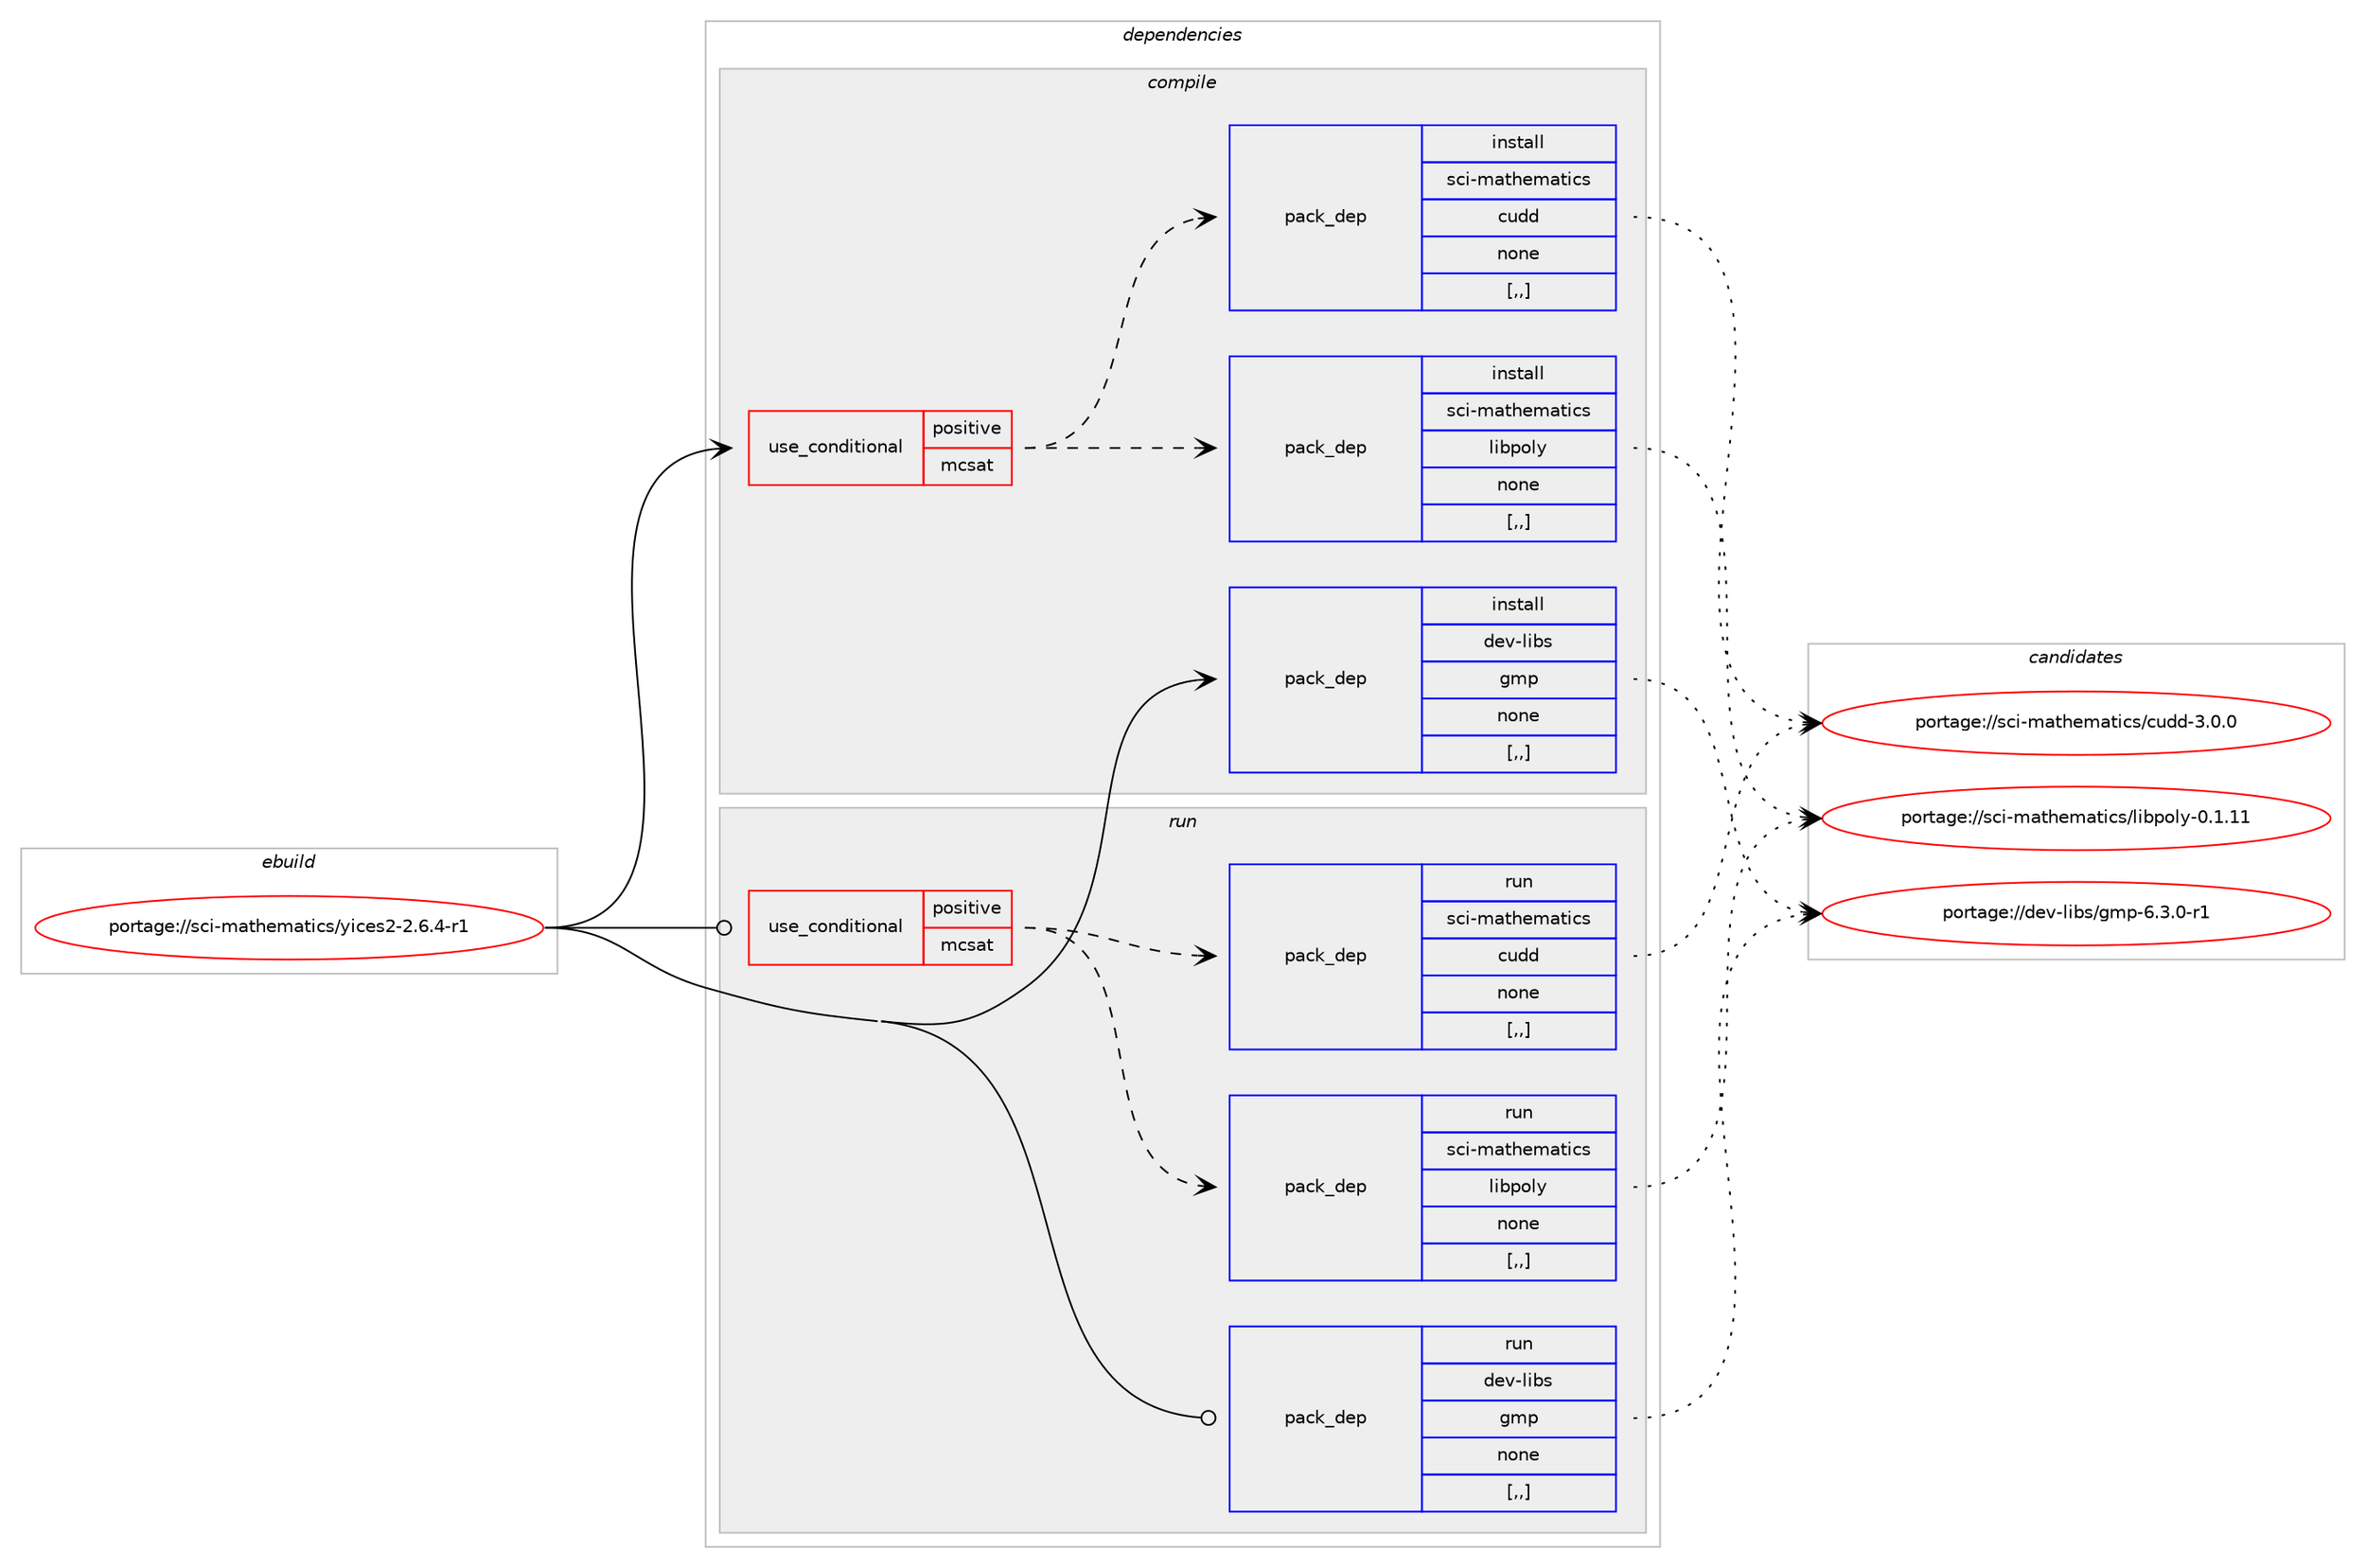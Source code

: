 digraph prolog {

# *************
# Graph options
# *************

newrank=true;
concentrate=true;
compound=true;
graph [rankdir=LR,fontname=Helvetica,fontsize=10,ranksep=1.5];#, ranksep=2.5, nodesep=0.2];
edge  [arrowhead=vee];
node  [fontname=Helvetica,fontsize=10];

# **********
# The ebuild
# **********

subgraph cluster_leftcol {
color=gray;
label=<<i>ebuild</i>>;
id [label="portage://sci-mathematics/yices2-2.6.4-r1", color=red, width=4, href="../sci-mathematics/yices2-2.6.4-r1.svg"];
}

# ****************
# The dependencies
# ****************

subgraph cluster_midcol {
color=gray;
label=<<i>dependencies</i>>;
subgraph cluster_compile {
fillcolor="#eeeeee";
style=filled;
label=<<i>compile</i>>;
subgraph cond108878 {
dependency410388 [label=<<TABLE BORDER="0" CELLBORDER="1" CELLSPACING="0" CELLPADDING="4"><TR><TD ROWSPAN="3" CELLPADDING="10">use_conditional</TD></TR><TR><TD>positive</TD></TR><TR><TD>mcsat</TD></TR></TABLE>>, shape=none, color=red];
subgraph pack298608 {
dependency410389 [label=<<TABLE BORDER="0" CELLBORDER="1" CELLSPACING="0" CELLPADDING="4" WIDTH="220"><TR><TD ROWSPAN="6" CELLPADDING="30">pack_dep</TD></TR><TR><TD WIDTH="110">install</TD></TR><TR><TD>sci-mathematics</TD></TR><TR><TD>libpoly</TD></TR><TR><TD>none</TD></TR><TR><TD>[,,]</TD></TR></TABLE>>, shape=none, color=blue];
}
dependency410388:e -> dependency410389:w [weight=20,style="dashed",arrowhead="vee"];
subgraph pack298609 {
dependency410390 [label=<<TABLE BORDER="0" CELLBORDER="1" CELLSPACING="0" CELLPADDING="4" WIDTH="220"><TR><TD ROWSPAN="6" CELLPADDING="30">pack_dep</TD></TR><TR><TD WIDTH="110">install</TD></TR><TR><TD>sci-mathematics</TD></TR><TR><TD>cudd</TD></TR><TR><TD>none</TD></TR><TR><TD>[,,]</TD></TR></TABLE>>, shape=none, color=blue];
}
dependency410388:e -> dependency410390:w [weight=20,style="dashed",arrowhead="vee"];
}
id:e -> dependency410388:w [weight=20,style="solid",arrowhead="vee"];
subgraph pack298610 {
dependency410391 [label=<<TABLE BORDER="0" CELLBORDER="1" CELLSPACING="0" CELLPADDING="4" WIDTH="220"><TR><TD ROWSPAN="6" CELLPADDING="30">pack_dep</TD></TR><TR><TD WIDTH="110">install</TD></TR><TR><TD>dev-libs</TD></TR><TR><TD>gmp</TD></TR><TR><TD>none</TD></TR><TR><TD>[,,]</TD></TR></TABLE>>, shape=none, color=blue];
}
id:e -> dependency410391:w [weight=20,style="solid",arrowhead="vee"];
}
subgraph cluster_compileandrun {
fillcolor="#eeeeee";
style=filled;
label=<<i>compile and run</i>>;
}
subgraph cluster_run {
fillcolor="#eeeeee";
style=filled;
label=<<i>run</i>>;
subgraph cond108879 {
dependency410392 [label=<<TABLE BORDER="0" CELLBORDER="1" CELLSPACING="0" CELLPADDING="4"><TR><TD ROWSPAN="3" CELLPADDING="10">use_conditional</TD></TR><TR><TD>positive</TD></TR><TR><TD>mcsat</TD></TR></TABLE>>, shape=none, color=red];
subgraph pack298611 {
dependency410393 [label=<<TABLE BORDER="0" CELLBORDER="1" CELLSPACING="0" CELLPADDING="4" WIDTH="220"><TR><TD ROWSPAN="6" CELLPADDING="30">pack_dep</TD></TR><TR><TD WIDTH="110">run</TD></TR><TR><TD>sci-mathematics</TD></TR><TR><TD>libpoly</TD></TR><TR><TD>none</TD></TR><TR><TD>[,,]</TD></TR></TABLE>>, shape=none, color=blue];
}
dependency410392:e -> dependency410393:w [weight=20,style="dashed",arrowhead="vee"];
subgraph pack298612 {
dependency410394 [label=<<TABLE BORDER="0" CELLBORDER="1" CELLSPACING="0" CELLPADDING="4" WIDTH="220"><TR><TD ROWSPAN="6" CELLPADDING="30">pack_dep</TD></TR><TR><TD WIDTH="110">run</TD></TR><TR><TD>sci-mathematics</TD></TR><TR><TD>cudd</TD></TR><TR><TD>none</TD></TR><TR><TD>[,,]</TD></TR></TABLE>>, shape=none, color=blue];
}
dependency410392:e -> dependency410394:w [weight=20,style="dashed",arrowhead="vee"];
}
id:e -> dependency410392:w [weight=20,style="solid",arrowhead="odot"];
subgraph pack298613 {
dependency410395 [label=<<TABLE BORDER="0" CELLBORDER="1" CELLSPACING="0" CELLPADDING="4" WIDTH="220"><TR><TD ROWSPAN="6" CELLPADDING="30">pack_dep</TD></TR><TR><TD WIDTH="110">run</TD></TR><TR><TD>dev-libs</TD></TR><TR><TD>gmp</TD></TR><TR><TD>none</TD></TR><TR><TD>[,,]</TD></TR></TABLE>>, shape=none, color=blue];
}
id:e -> dependency410395:w [weight=20,style="solid",arrowhead="odot"];
}
}

# **************
# The candidates
# **************

subgraph cluster_choices {
rank=same;
color=gray;
label=<<i>candidates</i>>;

subgraph choice298608 {
color=black;
nodesep=1;
choice1159910545109971161041011099711610599115471081059811211110812145484649464949 [label="portage://sci-mathematics/libpoly-0.1.11", color=red, width=4,href="../sci-mathematics/libpoly-0.1.11.svg"];
dependency410389:e -> choice1159910545109971161041011099711610599115471081059811211110812145484649464949:w [style=dotted,weight="100"];
}
subgraph choice298609 {
color=black;
nodesep=1;
choice11599105451099711610410110997116105991154799117100100455146484648 [label="portage://sci-mathematics/cudd-3.0.0", color=red, width=4,href="../sci-mathematics/cudd-3.0.0.svg"];
dependency410390:e -> choice11599105451099711610410110997116105991154799117100100455146484648:w [style=dotted,weight="100"];
}
subgraph choice298610 {
color=black;
nodesep=1;
choice1001011184510810598115471031091124554465146484511449 [label="portage://dev-libs/gmp-6.3.0-r1", color=red, width=4,href="../dev-libs/gmp-6.3.0-r1.svg"];
dependency410391:e -> choice1001011184510810598115471031091124554465146484511449:w [style=dotted,weight="100"];
}
subgraph choice298611 {
color=black;
nodesep=1;
choice1159910545109971161041011099711610599115471081059811211110812145484649464949 [label="portage://sci-mathematics/libpoly-0.1.11", color=red, width=4,href="../sci-mathematics/libpoly-0.1.11.svg"];
dependency410393:e -> choice1159910545109971161041011099711610599115471081059811211110812145484649464949:w [style=dotted,weight="100"];
}
subgraph choice298612 {
color=black;
nodesep=1;
choice11599105451099711610410110997116105991154799117100100455146484648 [label="portage://sci-mathematics/cudd-3.0.0", color=red, width=4,href="../sci-mathematics/cudd-3.0.0.svg"];
dependency410394:e -> choice11599105451099711610410110997116105991154799117100100455146484648:w [style=dotted,weight="100"];
}
subgraph choice298613 {
color=black;
nodesep=1;
choice1001011184510810598115471031091124554465146484511449 [label="portage://dev-libs/gmp-6.3.0-r1", color=red, width=4,href="../dev-libs/gmp-6.3.0-r1.svg"];
dependency410395:e -> choice1001011184510810598115471031091124554465146484511449:w [style=dotted,weight="100"];
}
}

}
